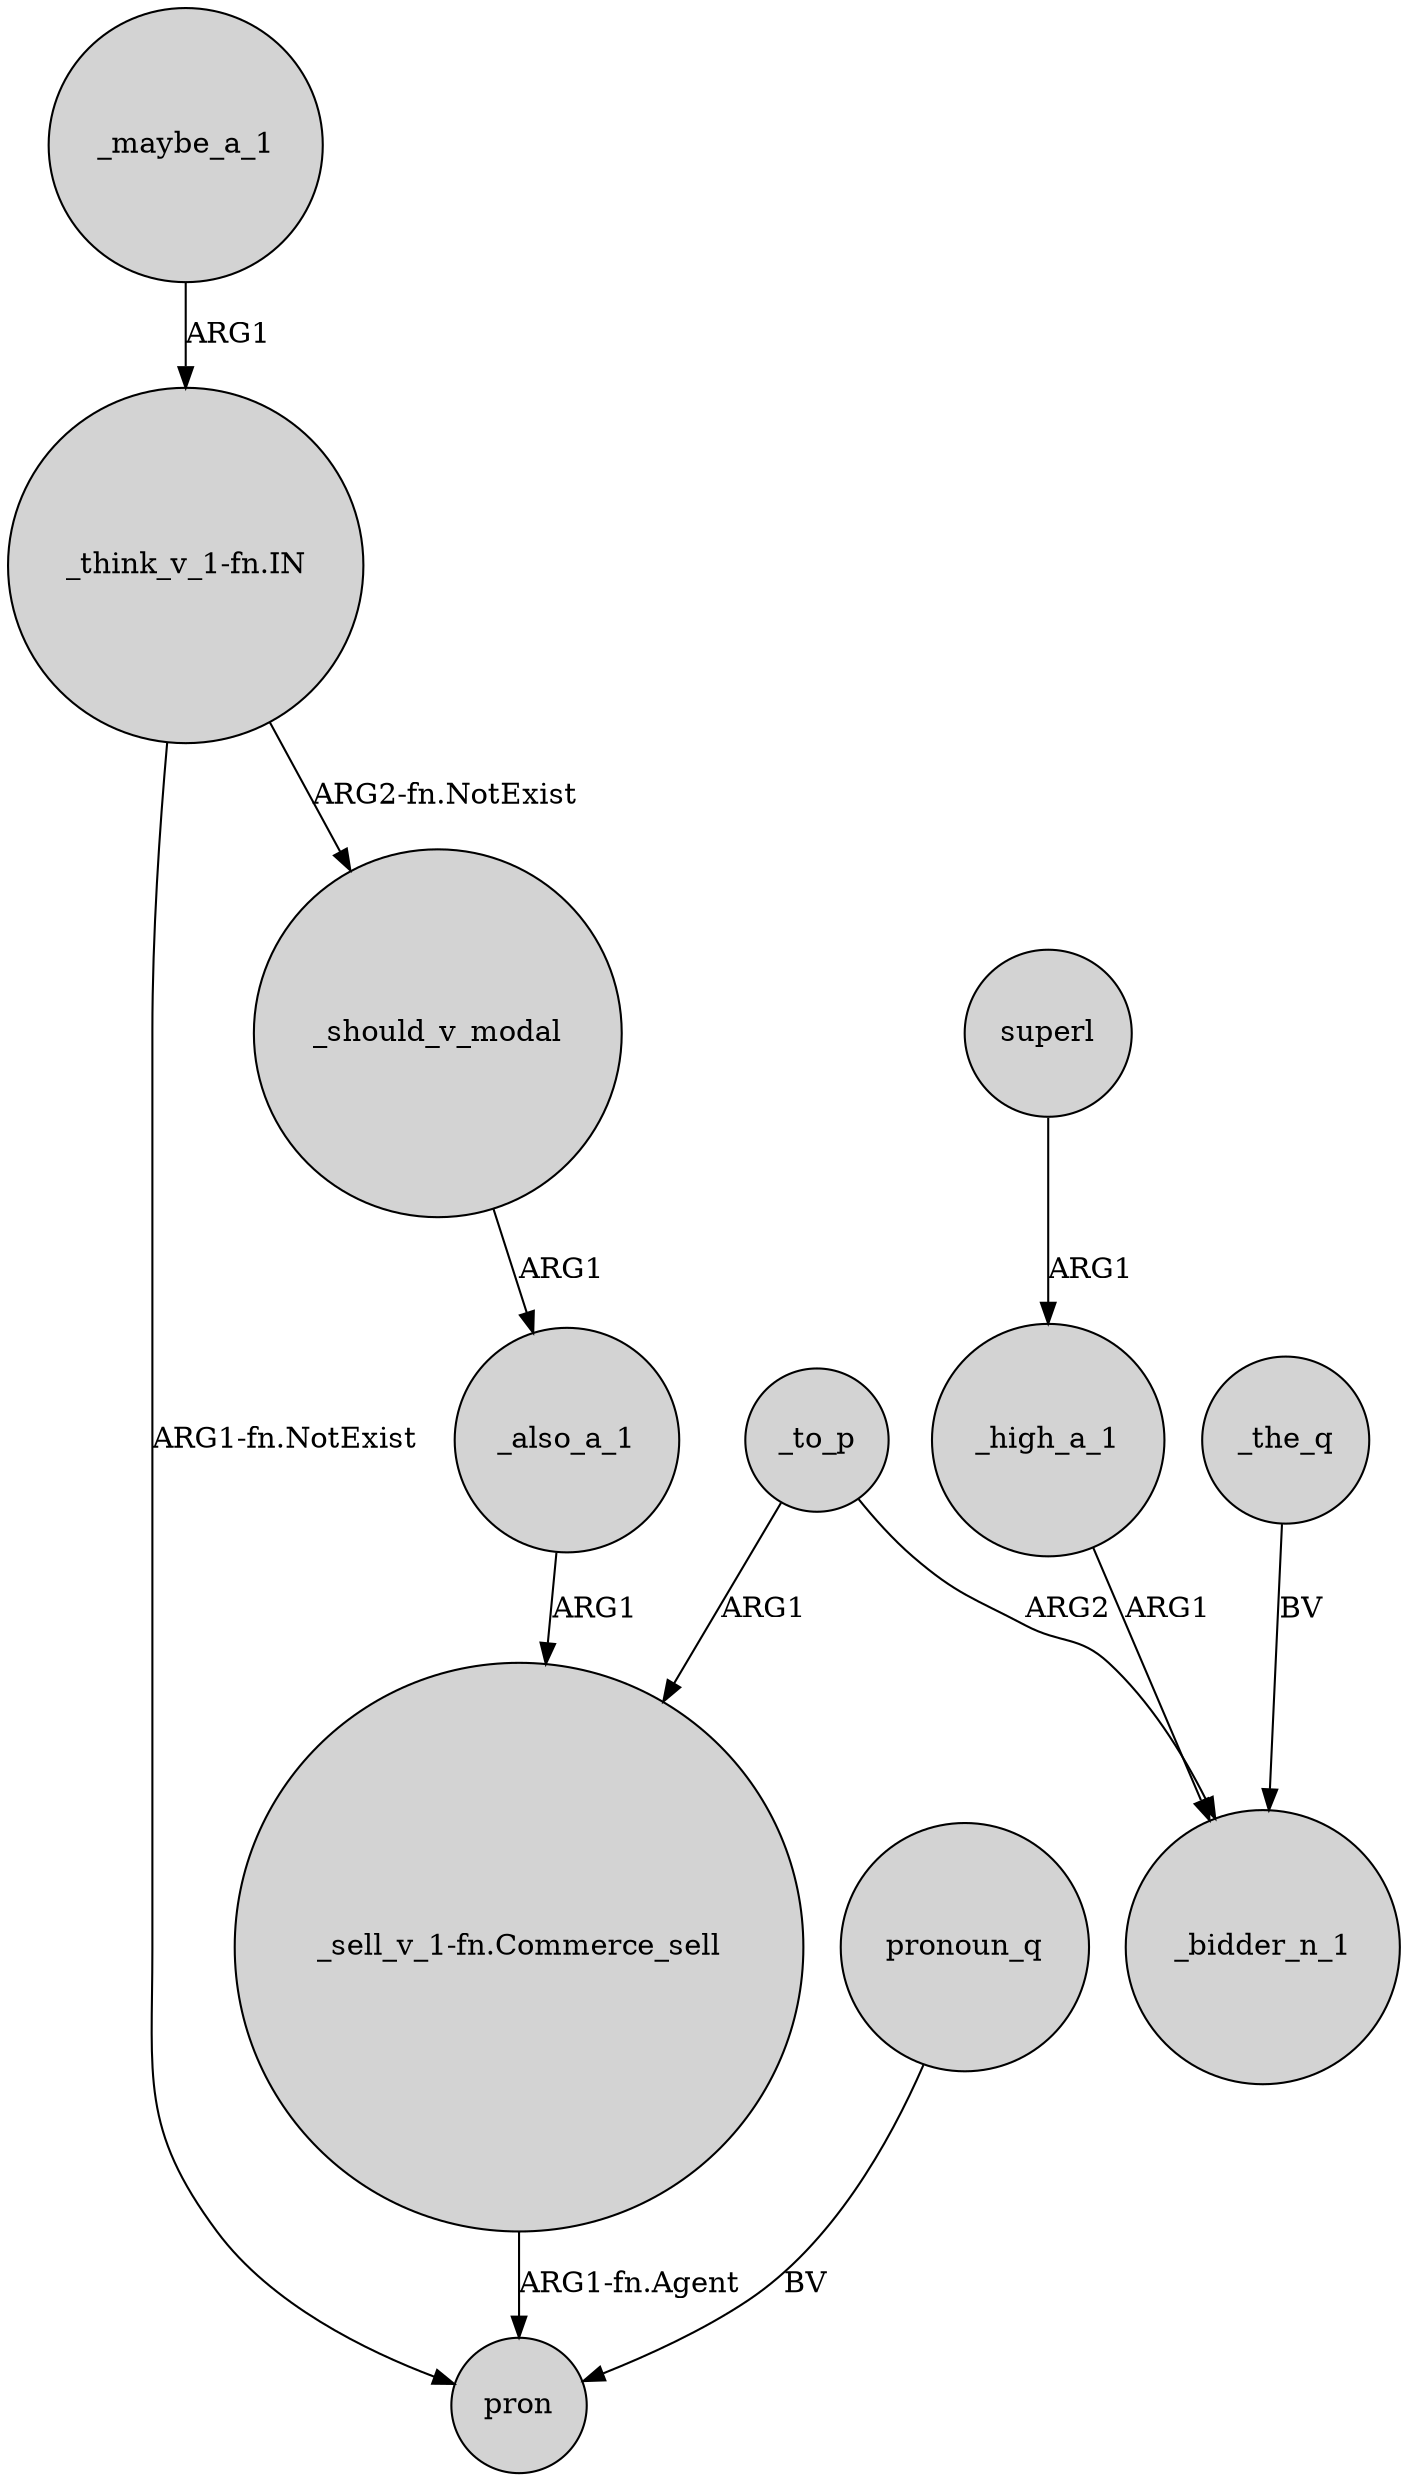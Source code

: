digraph {
	node [shape=circle style=filled]
	_also_a_1 -> "_sell_v_1-fn.Commerce_sell" [label=ARG1]
	_high_a_1 -> _bidder_n_1 [label=ARG1]
	"_sell_v_1-fn.Commerce_sell" -> pron [label="ARG1-fn.Agent"]
	_to_p -> _bidder_n_1 [label=ARG2]
	"_think_v_1-fn.IN" -> _should_v_modal [label="ARG2-fn.NotExist"]
	_should_v_modal -> _also_a_1 [label=ARG1]
	"_think_v_1-fn.IN" -> pron [label="ARG1-fn.NotExist"]
	_to_p -> "_sell_v_1-fn.Commerce_sell" [label=ARG1]
	superl -> _high_a_1 [label=ARG1]
	_maybe_a_1 -> "_think_v_1-fn.IN" [label=ARG1]
	_the_q -> _bidder_n_1 [label=BV]
	pronoun_q -> pron [label=BV]
}
